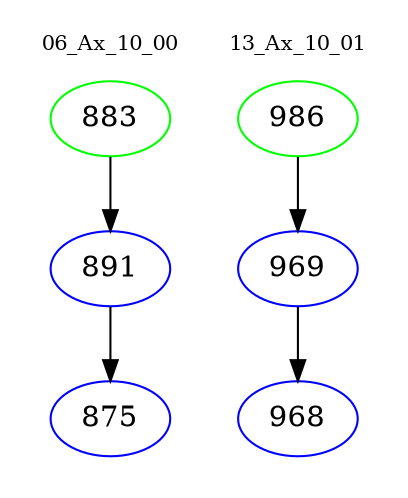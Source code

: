 digraph{
subgraph cluster_0 {
color = white
label = "06_Ax_10_00";
fontsize=10;
T0_883 [label="883", color="green"]
T0_883 -> T0_891 [color="black"]
T0_891 [label="891", color="blue"]
T0_891 -> T0_875 [color="black"]
T0_875 [label="875", color="blue"]
}
subgraph cluster_1 {
color = white
label = "13_Ax_10_01";
fontsize=10;
T1_986 [label="986", color="green"]
T1_986 -> T1_969 [color="black"]
T1_969 [label="969", color="blue"]
T1_969 -> T1_968 [color="black"]
T1_968 [label="968", color="blue"]
}
}
